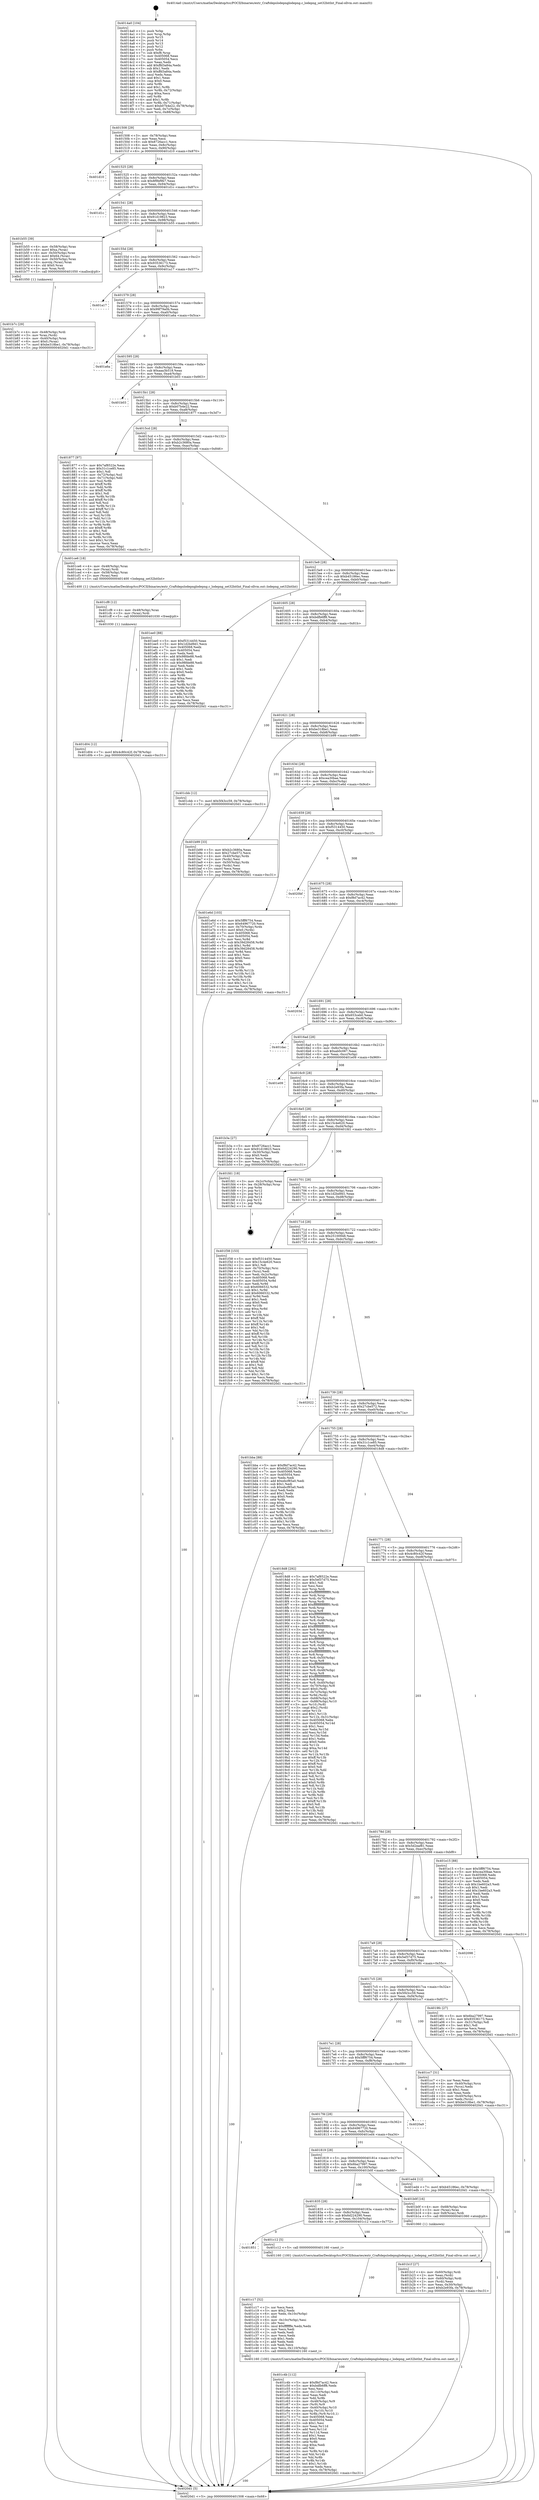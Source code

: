 digraph "0x4014a0" {
  label = "0x4014a0 (/mnt/c/Users/mathe/Desktop/tcc/POCII/binaries/extr_Craftdepslodepnglodepng.c_lodepng_set32bitInt_Final-ollvm.out::main(0))"
  labelloc = "t"
  node[shape=record]

  Entry [label="",width=0.3,height=0.3,shape=circle,fillcolor=black,style=filled]
  "0x401508" [label="{
     0x401508 [29]\l
     | [instrs]\l
     &nbsp;&nbsp;0x401508 \<+3\>: mov -0x78(%rbp),%eax\l
     &nbsp;&nbsp;0x40150b \<+2\>: mov %eax,%ecx\l
     &nbsp;&nbsp;0x40150d \<+6\>: sub $0x8726acc1,%ecx\l
     &nbsp;&nbsp;0x401513 \<+6\>: mov %eax,-0x8c(%rbp)\l
     &nbsp;&nbsp;0x401519 \<+6\>: mov %ecx,-0x90(%rbp)\l
     &nbsp;&nbsp;0x40151f \<+6\>: je 0000000000401d10 \<main+0x870\>\l
  }"]
  "0x401d10" [label="{
     0x401d10\l
  }", style=dashed]
  "0x401525" [label="{
     0x401525 [28]\l
     | [instrs]\l
     &nbsp;&nbsp;0x401525 \<+5\>: jmp 000000000040152a \<main+0x8a\>\l
     &nbsp;&nbsp;0x40152a \<+6\>: mov -0x8c(%rbp),%eax\l
     &nbsp;&nbsp;0x401530 \<+5\>: sub $0x8f9bf9b7,%eax\l
     &nbsp;&nbsp;0x401535 \<+6\>: mov %eax,-0x94(%rbp)\l
     &nbsp;&nbsp;0x40153b \<+6\>: je 0000000000401d1c \<main+0x87c\>\l
  }"]
  Exit [label="",width=0.3,height=0.3,shape=circle,fillcolor=black,style=filled,peripheries=2]
  "0x401d1c" [label="{
     0x401d1c\l
  }", style=dashed]
  "0x401541" [label="{
     0x401541 [28]\l
     | [instrs]\l
     &nbsp;&nbsp;0x401541 \<+5\>: jmp 0000000000401546 \<main+0xa6\>\l
     &nbsp;&nbsp;0x401546 \<+6\>: mov -0x8c(%rbp),%eax\l
     &nbsp;&nbsp;0x40154c \<+5\>: sub $0x91d19823,%eax\l
     &nbsp;&nbsp;0x401551 \<+6\>: mov %eax,-0x98(%rbp)\l
     &nbsp;&nbsp;0x401557 \<+6\>: je 0000000000401b55 \<main+0x6b5\>\l
  }"]
  "0x401d04" [label="{
     0x401d04 [12]\l
     | [instrs]\l
     &nbsp;&nbsp;0x401d04 \<+7\>: movl $0x4c80c42f,-0x78(%rbp)\l
     &nbsp;&nbsp;0x401d0b \<+5\>: jmp 00000000004020d1 \<main+0xc31\>\l
  }"]
  "0x401b55" [label="{
     0x401b55 [39]\l
     | [instrs]\l
     &nbsp;&nbsp;0x401b55 \<+4\>: mov -0x58(%rbp),%rax\l
     &nbsp;&nbsp;0x401b59 \<+6\>: movl $0xa,(%rax)\l
     &nbsp;&nbsp;0x401b5f \<+4\>: mov -0x50(%rbp),%rax\l
     &nbsp;&nbsp;0x401b63 \<+6\>: movl $0x64,(%rax)\l
     &nbsp;&nbsp;0x401b69 \<+4\>: mov -0x50(%rbp),%rax\l
     &nbsp;&nbsp;0x401b6d \<+3\>: movslq (%rax),%rax\l
     &nbsp;&nbsp;0x401b70 \<+4\>: shl $0x0,%rax\l
     &nbsp;&nbsp;0x401b74 \<+3\>: mov %rax,%rdi\l
     &nbsp;&nbsp;0x401b77 \<+5\>: call 0000000000401050 \<malloc@plt\>\l
     | [calls]\l
     &nbsp;&nbsp;0x401050 \{1\} (unknown)\l
  }"]
  "0x40155d" [label="{
     0x40155d [28]\l
     | [instrs]\l
     &nbsp;&nbsp;0x40155d \<+5\>: jmp 0000000000401562 \<main+0xc2\>\l
     &nbsp;&nbsp;0x401562 \<+6\>: mov -0x8c(%rbp),%eax\l
     &nbsp;&nbsp;0x401568 \<+5\>: sub $0x93536173,%eax\l
     &nbsp;&nbsp;0x40156d \<+6\>: mov %eax,-0x9c(%rbp)\l
     &nbsp;&nbsp;0x401573 \<+6\>: je 0000000000401a17 \<main+0x577\>\l
  }"]
  "0x401cf8" [label="{
     0x401cf8 [12]\l
     | [instrs]\l
     &nbsp;&nbsp;0x401cf8 \<+4\>: mov -0x48(%rbp),%rax\l
     &nbsp;&nbsp;0x401cfc \<+3\>: mov (%rax),%rdi\l
     &nbsp;&nbsp;0x401cff \<+5\>: call 0000000000401030 \<free@plt\>\l
     | [calls]\l
     &nbsp;&nbsp;0x401030 \{1\} (unknown)\l
  }"]
  "0x401a17" [label="{
     0x401a17\l
  }", style=dashed]
  "0x401579" [label="{
     0x401579 [28]\l
     | [instrs]\l
     &nbsp;&nbsp;0x401579 \<+5\>: jmp 000000000040157e \<main+0xde\>\l
     &nbsp;&nbsp;0x40157e \<+6\>: mov -0x8c(%rbp),%eax\l
     &nbsp;&nbsp;0x401584 \<+5\>: sub $0x99f79a0b,%eax\l
     &nbsp;&nbsp;0x401589 \<+6\>: mov %eax,-0xa0(%rbp)\l
     &nbsp;&nbsp;0x40158f \<+6\>: je 0000000000401a6a \<main+0x5ca\>\l
  }"]
  "0x401c4b" [label="{
     0x401c4b [112]\l
     | [instrs]\l
     &nbsp;&nbsp;0x401c4b \<+5\>: mov $0xf8d7ac42,%ecx\l
     &nbsp;&nbsp;0x401c50 \<+5\>: mov $0xbdfb6ff8,%edx\l
     &nbsp;&nbsp;0x401c55 \<+2\>: xor %esi,%esi\l
     &nbsp;&nbsp;0x401c57 \<+6\>: mov -0x110(%rbp),%edi\l
     &nbsp;&nbsp;0x401c5d \<+3\>: imul %eax,%edi\l
     &nbsp;&nbsp;0x401c60 \<+3\>: mov %dil,%r8b\l
     &nbsp;&nbsp;0x401c63 \<+4\>: mov -0x48(%rbp),%r9\l
     &nbsp;&nbsp;0x401c67 \<+3\>: mov (%r9),%r9\l
     &nbsp;&nbsp;0x401c6a \<+4\>: mov -0x40(%rbp),%r10\l
     &nbsp;&nbsp;0x401c6e \<+3\>: movslq (%r10),%r10\l
     &nbsp;&nbsp;0x401c71 \<+4\>: mov %r8b,(%r9,%r10,1)\l
     &nbsp;&nbsp;0x401c75 \<+7\>: mov 0x405068,%eax\l
     &nbsp;&nbsp;0x401c7c \<+7\>: mov 0x405054,%edi\l
     &nbsp;&nbsp;0x401c83 \<+3\>: sub $0x1,%esi\l
     &nbsp;&nbsp;0x401c86 \<+3\>: mov %eax,%r11d\l
     &nbsp;&nbsp;0x401c89 \<+3\>: add %esi,%r11d\l
     &nbsp;&nbsp;0x401c8c \<+4\>: imul %r11d,%eax\l
     &nbsp;&nbsp;0x401c90 \<+3\>: and $0x1,%eax\l
     &nbsp;&nbsp;0x401c93 \<+3\>: cmp $0x0,%eax\l
     &nbsp;&nbsp;0x401c96 \<+4\>: sete %r8b\l
     &nbsp;&nbsp;0x401c9a \<+3\>: cmp $0xa,%edi\l
     &nbsp;&nbsp;0x401c9d \<+3\>: setl %bl\l
     &nbsp;&nbsp;0x401ca0 \<+3\>: mov %r8b,%r14b\l
     &nbsp;&nbsp;0x401ca3 \<+3\>: and %bl,%r14b\l
     &nbsp;&nbsp;0x401ca6 \<+3\>: xor %bl,%r8b\l
     &nbsp;&nbsp;0x401ca9 \<+3\>: or %r8b,%r14b\l
     &nbsp;&nbsp;0x401cac \<+4\>: test $0x1,%r14b\l
     &nbsp;&nbsp;0x401cb0 \<+3\>: cmovne %edx,%ecx\l
     &nbsp;&nbsp;0x401cb3 \<+3\>: mov %ecx,-0x78(%rbp)\l
     &nbsp;&nbsp;0x401cb6 \<+5\>: jmp 00000000004020d1 \<main+0xc31\>\l
  }"]
  "0x401a6a" [label="{
     0x401a6a\l
  }", style=dashed]
  "0x401595" [label="{
     0x401595 [28]\l
     | [instrs]\l
     &nbsp;&nbsp;0x401595 \<+5\>: jmp 000000000040159a \<main+0xfa\>\l
     &nbsp;&nbsp;0x40159a \<+6\>: mov -0x8c(%rbp),%eax\l
     &nbsp;&nbsp;0x4015a0 \<+5\>: sub $0xaaa3b518,%eax\l
     &nbsp;&nbsp;0x4015a5 \<+6\>: mov %eax,-0xa4(%rbp)\l
     &nbsp;&nbsp;0x4015ab \<+6\>: je 0000000000401b03 \<main+0x663\>\l
  }"]
  "0x401c17" [label="{
     0x401c17 [52]\l
     | [instrs]\l
     &nbsp;&nbsp;0x401c17 \<+2\>: xor %ecx,%ecx\l
     &nbsp;&nbsp;0x401c19 \<+5\>: mov $0x2,%edx\l
     &nbsp;&nbsp;0x401c1e \<+6\>: mov %edx,-0x10c(%rbp)\l
     &nbsp;&nbsp;0x401c24 \<+1\>: cltd\l
     &nbsp;&nbsp;0x401c25 \<+6\>: mov -0x10c(%rbp),%esi\l
     &nbsp;&nbsp;0x401c2b \<+2\>: idiv %esi\l
     &nbsp;&nbsp;0x401c2d \<+6\>: imul $0xfffffffe,%edx,%edx\l
     &nbsp;&nbsp;0x401c33 \<+2\>: mov %ecx,%edi\l
     &nbsp;&nbsp;0x401c35 \<+2\>: sub %edx,%edi\l
     &nbsp;&nbsp;0x401c37 \<+2\>: mov %ecx,%edx\l
     &nbsp;&nbsp;0x401c39 \<+3\>: sub $0x1,%edx\l
     &nbsp;&nbsp;0x401c3c \<+2\>: add %edx,%edi\l
     &nbsp;&nbsp;0x401c3e \<+2\>: sub %edi,%ecx\l
     &nbsp;&nbsp;0x401c40 \<+6\>: mov %ecx,-0x110(%rbp)\l
     &nbsp;&nbsp;0x401c46 \<+5\>: call 0000000000401160 \<next_i\>\l
     | [calls]\l
     &nbsp;&nbsp;0x401160 \{100\} (/mnt/c/Users/mathe/Desktop/tcc/POCII/binaries/extr_Craftdepslodepnglodepng.c_lodepng_set32bitInt_Final-ollvm.out::next_i)\l
  }"]
  "0x401b03" [label="{
     0x401b03\l
  }", style=dashed]
  "0x4015b1" [label="{
     0x4015b1 [28]\l
     | [instrs]\l
     &nbsp;&nbsp;0x4015b1 \<+5\>: jmp 00000000004015b6 \<main+0x116\>\l
     &nbsp;&nbsp;0x4015b6 \<+6\>: mov -0x8c(%rbp),%eax\l
     &nbsp;&nbsp;0x4015bc \<+5\>: sub $0xb07b4e22,%eax\l
     &nbsp;&nbsp;0x4015c1 \<+6\>: mov %eax,-0xa8(%rbp)\l
     &nbsp;&nbsp;0x4015c7 \<+6\>: je 0000000000401877 \<main+0x3d7\>\l
  }"]
  "0x401851" [label="{
     0x401851\l
  }", style=dashed]
  "0x401877" [label="{
     0x401877 [97]\l
     | [instrs]\l
     &nbsp;&nbsp;0x401877 \<+5\>: mov $0x7af8522e,%eax\l
     &nbsp;&nbsp;0x40187c \<+5\>: mov $0x31c1ce85,%ecx\l
     &nbsp;&nbsp;0x401881 \<+2\>: mov $0x1,%dl\l
     &nbsp;&nbsp;0x401883 \<+4\>: mov -0x72(%rbp),%sil\l
     &nbsp;&nbsp;0x401887 \<+4\>: mov -0x71(%rbp),%dil\l
     &nbsp;&nbsp;0x40188b \<+3\>: mov %sil,%r8b\l
     &nbsp;&nbsp;0x40188e \<+4\>: xor $0xff,%r8b\l
     &nbsp;&nbsp;0x401892 \<+3\>: mov %dil,%r9b\l
     &nbsp;&nbsp;0x401895 \<+4\>: xor $0xff,%r9b\l
     &nbsp;&nbsp;0x401899 \<+3\>: xor $0x1,%dl\l
     &nbsp;&nbsp;0x40189c \<+3\>: mov %r8b,%r10b\l
     &nbsp;&nbsp;0x40189f \<+4\>: and $0xff,%r10b\l
     &nbsp;&nbsp;0x4018a3 \<+3\>: and %dl,%sil\l
     &nbsp;&nbsp;0x4018a6 \<+3\>: mov %r9b,%r11b\l
     &nbsp;&nbsp;0x4018a9 \<+4\>: and $0xff,%r11b\l
     &nbsp;&nbsp;0x4018ad \<+3\>: and %dl,%dil\l
     &nbsp;&nbsp;0x4018b0 \<+3\>: or %sil,%r10b\l
     &nbsp;&nbsp;0x4018b3 \<+3\>: or %dil,%r11b\l
     &nbsp;&nbsp;0x4018b6 \<+3\>: xor %r11b,%r10b\l
     &nbsp;&nbsp;0x4018b9 \<+3\>: or %r9b,%r8b\l
     &nbsp;&nbsp;0x4018bc \<+4\>: xor $0xff,%r8b\l
     &nbsp;&nbsp;0x4018c0 \<+3\>: or $0x1,%dl\l
     &nbsp;&nbsp;0x4018c3 \<+3\>: and %dl,%r8b\l
     &nbsp;&nbsp;0x4018c6 \<+3\>: or %r8b,%r10b\l
     &nbsp;&nbsp;0x4018c9 \<+4\>: test $0x1,%r10b\l
     &nbsp;&nbsp;0x4018cd \<+3\>: cmovne %ecx,%eax\l
     &nbsp;&nbsp;0x4018d0 \<+3\>: mov %eax,-0x78(%rbp)\l
     &nbsp;&nbsp;0x4018d3 \<+5\>: jmp 00000000004020d1 \<main+0xc31\>\l
  }"]
  "0x4015cd" [label="{
     0x4015cd [28]\l
     | [instrs]\l
     &nbsp;&nbsp;0x4015cd \<+5\>: jmp 00000000004015d2 \<main+0x132\>\l
     &nbsp;&nbsp;0x4015d2 \<+6\>: mov -0x8c(%rbp),%eax\l
     &nbsp;&nbsp;0x4015d8 \<+5\>: sub $0xb2c3680a,%eax\l
     &nbsp;&nbsp;0x4015dd \<+6\>: mov %eax,-0xac(%rbp)\l
     &nbsp;&nbsp;0x4015e3 \<+6\>: je 0000000000401ce6 \<main+0x846\>\l
  }"]
  "0x4020d1" [label="{
     0x4020d1 [5]\l
     | [instrs]\l
     &nbsp;&nbsp;0x4020d1 \<+5\>: jmp 0000000000401508 \<main+0x68\>\l
  }"]
  "0x4014a0" [label="{
     0x4014a0 [104]\l
     | [instrs]\l
     &nbsp;&nbsp;0x4014a0 \<+1\>: push %rbp\l
     &nbsp;&nbsp;0x4014a1 \<+3\>: mov %rsp,%rbp\l
     &nbsp;&nbsp;0x4014a4 \<+2\>: push %r15\l
     &nbsp;&nbsp;0x4014a6 \<+2\>: push %r14\l
     &nbsp;&nbsp;0x4014a8 \<+2\>: push %r13\l
     &nbsp;&nbsp;0x4014aa \<+2\>: push %r12\l
     &nbsp;&nbsp;0x4014ac \<+1\>: push %rbx\l
     &nbsp;&nbsp;0x4014ad \<+7\>: sub $0xf8,%rsp\l
     &nbsp;&nbsp;0x4014b4 \<+7\>: mov 0x405068,%eax\l
     &nbsp;&nbsp;0x4014bb \<+7\>: mov 0x405054,%ecx\l
     &nbsp;&nbsp;0x4014c2 \<+2\>: mov %eax,%edx\l
     &nbsp;&nbsp;0x4014c4 \<+6\>: add $0xffd3a84a,%edx\l
     &nbsp;&nbsp;0x4014ca \<+3\>: sub $0x1,%edx\l
     &nbsp;&nbsp;0x4014cd \<+6\>: sub $0xffd3a84a,%edx\l
     &nbsp;&nbsp;0x4014d3 \<+3\>: imul %edx,%eax\l
     &nbsp;&nbsp;0x4014d6 \<+3\>: and $0x1,%eax\l
     &nbsp;&nbsp;0x4014d9 \<+3\>: cmp $0x0,%eax\l
     &nbsp;&nbsp;0x4014dc \<+4\>: sete %r8b\l
     &nbsp;&nbsp;0x4014e0 \<+4\>: and $0x1,%r8b\l
     &nbsp;&nbsp;0x4014e4 \<+4\>: mov %r8b,-0x72(%rbp)\l
     &nbsp;&nbsp;0x4014e8 \<+3\>: cmp $0xa,%ecx\l
     &nbsp;&nbsp;0x4014eb \<+4\>: setl %r8b\l
     &nbsp;&nbsp;0x4014ef \<+4\>: and $0x1,%r8b\l
     &nbsp;&nbsp;0x4014f3 \<+4\>: mov %r8b,-0x71(%rbp)\l
     &nbsp;&nbsp;0x4014f7 \<+7\>: movl $0xb07b4e22,-0x78(%rbp)\l
     &nbsp;&nbsp;0x4014fe \<+3\>: mov %edi,-0x7c(%rbp)\l
     &nbsp;&nbsp;0x401501 \<+7\>: mov %rsi,-0x88(%rbp)\l
  }"]
  "0x401c12" [label="{
     0x401c12 [5]\l
     | [instrs]\l
     &nbsp;&nbsp;0x401c12 \<+5\>: call 0000000000401160 \<next_i\>\l
     | [calls]\l
     &nbsp;&nbsp;0x401160 \{100\} (/mnt/c/Users/mathe/Desktop/tcc/POCII/binaries/extr_Craftdepslodepnglodepng.c_lodepng_set32bitInt_Final-ollvm.out::next_i)\l
  }"]
  "0x401ce6" [label="{
     0x401ce6 [18]\l
     | [instrs]\l
     &nbsp;&nbsp;0x401ce6 \<+4\>: mov -0x48(%rbp),%rax\l
     &nbsp;&nbsp;0x401cea \<+3\>: mov (%rax),%rdi\l
     &nbsp;&nbsp;0x401ced \<+4\>: mov -0x58(%rbp),%rax\l
     &nbsp;&nbsp;0x401cf1 \<+2\>: mov (%rax),%esi\l
     &nbsp;&nbsp;0x401cf3 \<+5\>: call 0000000000401400 \<lodepng_set32bitInt\>\l
     | [calls]\l
     &nbsp;&nbsp;0x401400 \{1\} (/mnt/c/Users/mathe/Desktop/tcc/POCII/binaries/extr_Craftdepslodepnglodepng.c_lodepng_set32bitInt_Final-ollvm.out::lodepng_set32bitInt)\l
  }"]
  "0x4015e9" [label="{
     0x4015e9 [28]\l
     | [instrs]\l
     &nbsp;&nbsp;0x4015e9 \<+5\>: jmp 00000000004015ee \<main+0x14e\>\l
     &nbsp;&nbsp;0x4015ee \<+6\>: mov -0x8c(%rbp),%eax\l
     &nbsp;&nbsp;0x4015f4 \<+5\>: sub $0xb45186ec,%eax\l
     &nbsp;&nbsp;0x4015f9 \<+6\>: mov %eax,-0xb0(%rbp)\l
     &nbsp;&nbsp;0x4015ff \<+6\>: je 0000000000401ee0 \<main+0xa40\>\l
  }"]
  "0x401b7c" [label="{
     0x401b7c [29]\l
     | [instrs]\l
     &nbsp;&nbsp;0x401b7c \<+4\>: mov -0x48(%rbp),%rdi\l
     &nbsp;&nbsp;0x401b80 \<+3\>: mov %rax,(%rdi)\l
     &nbsp;&nbsp;0x401b83 \<+4\>: mov -0x40(%rbp),%rax\l
     &nbsp;&nbsp;0x401b87 \<+6\>: movl $0x0,(%rax)\l
     &nbsp;&nbsp;0x401b8d \<+7\>: movl $0xbe318be1,-0x78(%rbp)\l
     &nbsp;&nbsp;0x401b94 \<+5\>: jmp 00000000004020d1 \<main+0xc31\>\l
  }"]
  "0x401ee0" [label="{
     0x401ee0 [88]\l
     | [instrs]\l
     &nbsp;&nbsp;0x401ee0 \<+5\>: mov $0xf5314450,%eax\l
     &nbsp;&nbsp;0x401ee5 \<+5\>: mov $0x1d2bd9d1,%ecx\l
     &nbsp;&nbsp;0x401eea \<+7\>: mov 0x405068,%edx\l
     &nbsp;&nbsp;0x401ef1 \<+7\>: mov 0x405054,%esi\l
     &nbsp;&nbsp;0x401ef8 \<+2\>: mov %edx,%edi\l
     &nbsp;&nbsp;0x401efa \<+6\>: add $0x98fde88,%edi\l
     &nbsp;&nbsp;0x401f00 \<+3\>: sub $0x1,%edi\l
     &nbsp;&nbsp;0x401f03 \<+6\>: sub $0x98fde88,%edi\l
     &nbsp;&nbsp;0x401f09 \<+3\>: imul %edi,%edx\l
     &nbsp;&nbsp;0x401f0c \<+3\>: and $0x1,%edx\l
     &nbsp;&nbsp;0x401f0f \<+3\>: cmp $0x0,%edx\l
     &nbsp;&nbsp;0x401f12 \<+4\>: sete %r8b\l
     &nbsp;&nbsp;0x401f16 \<+3\>: cmp $0xa,%esi\l
     &nbsp;&nbsp;0x401f19 \<+4\>: setl %r9b\l
     &nbsp;&nbsp;0x401f1d \<+3\>: mov %r8b,%r10b\l
     &nbsp;&nbsp;0x401f20 \<+3\>: and %r9b,%r10b\l
     &nbsp;&nbsp;0x401f23 \<+3\>: xor %r9b,%r8b\l
     &nbsp;&nbsp;0x401f26 \<+3\>: or %r8b,%r10b\l
     &nbsp;&nbsp;0x401f29 \<+4\>: test $0x1,%r10b\l
     &nbsp;&nbsp;0x401f2d \<+3\>: cmovne %ecx,%eax\l
     &nbsp;&nbsp;0x401f30 \<+3\>: mov %eax,-0x78(%rbp)\l
     &nbsp;&nbsp;0x401f33 \<+5\>: jmp 00000000004020d1 \<main+0xc31\>\l
  }"]
  "0x401605" [label="{
     0x401605 [28]\l
     | [instrs]\l
     &nbsp;&nbsp;0x401605 \<+5\>: jmp 000000000040160a \<main+0x16a\>\l
     &nbsp;&nbsp;0x40160a \<+6\>: mov -0x8c(%rbp),%eax\l
     &nbsp;&nbsp;0x401610 \<+5\>: sub $0xbdfb6ff8,%eax\l
     &nbsp;&nbsp;0x401615 \<+6\>: mov %eax,-0xb4(%rbp)\l
     &nbsp;&nbsp;0x40161b \<+6\>: je 0000000000401cbb \<main+0x81b\>\l
  }"]
  "0x401b1f" [label="{
     0x401b1f [27]\l
     | [instrs]\l
     &nbsp;&nbsp;0x401b1f \<+4\>: mov -0x60(%rbp),%rdi\l
     &nbsp;&nbsp;0x401b23 \<+2\>: mov %eax,(%rdi)\l
     &nbsp;&nbsp;0x401b25 \<+4\>: mov -0x60(%rbp),%rdi\l
     &nbsp;&nbsp;0x401b29 \<+2\>: mov (%rdi),%eax\l
     &nbsp;&nbsp;0x401b2b \<+3\>: mov %eax,-0x30(%rbp)\l
     &nbsp;&nbsp;0x401b2e \<+7\>: movl $0xb2e93fa,-0x78(%rbp)\l
     &nbsp;&nbsp;0x401b35 \<+5\>: jmp 00000000004020d1 \<main+0xc31\>\l
  }"]
  "0x401cbb" [label="{
     0x401cbb [12]\l
     | [instrs]\l
     &nbsp;&nbsp;0x401cbb \<+7\>: movl $0x5f43cc59,-0x78(%rbp)\l
     &nbsp;&nbsp;0x401cc2 \<+5\>: jmp 00000000004020d1 \<main+0xc31\>\l
  }"]
  "0x401621" [label="{
     0x401621 [28]\l
     | [instrs]\l
     &nbsp;&nbsp;0x401621 \<+5\>: jmp 0000000000401626 \<main+0x186\>\l
     &nbsp;&nbsp;0x401626 \<+6\>: mov -0x8c(%rbp),%eax\l
     &nbsp;&nbsp;0x40162c \<+5\>: sub $0xbe318be1,%eax\l
     &nbsp;&nbsp;0x401631 \<+6\>: mov %eax,-0xb8(%rbp)\l
     &nbsp;&nbsp;0x401637 \<+6\>: je 0000000000401b99 \<main+0x6f9\>\l
  }"]
  "0x401835" [label="{
     0x401835 [28]\l
     | [instrs]\l
     &nbsp;&nbsp;0x401835 \<+5\>: jmp 000000000040183a \<main+0x39a\>\l
     &nbsp;&nbsp;0x40183a \<+6\>: mov -0x8c(%rbp),%eax\l
     &nbsp;&nbsp;0x401840 \<+5\>: sub $0x6d224290,%eax\l
     &nbsp;&nbsp;0x401845 \<+6\>: mov %eax,-0x104(%rbp)\l
     &nbsp;&nbsp;0x40184b \<+6\>: je 0000000000401c12 \<main+0x772\>\l
  }"]
  "0x401b99" [label="{
     0x401b99 [33]\l
     | [instrs]\l
     &nbsp;&nbsp;0x401b99 \<+5\>: mov $0xb2c3680a,%eax\l
     &nbsp;&nbsp;0x401b9e \<+5\>: mov $0x27cbe572,%ecx\l
     &nbsp;&nbsp;0x401ba3 \<+4\>: mov -0x40(%rbp),%rdx\l
     &nbsp;&nbsp;0x401ba7 \<+2\>: mov (%rdx),%esi\l
     &nbsp;&nbsp;0x401ba9 \<+4\>: mov -0x50(%rbp),%rdx\l
     &nbsp;&nbsp;0x401bad \<+2\>: cmp (%rdx),%esi\l
     &nbsp;&nbsp;0x401baf \<+3\>: cmovl %ecx,%eax\l
     &nbsp;&nbsp;0x401bb2 \<+3\>: mov %eax,-0x78(%rbp)\l
     &nbsp;&nbsp;0x401bb5 \<+5\>: jmp 00000000004020d1 \<main+0xc31\>\l
  }"]
  "0x40163d" [label="{
     0x40163d [28]\l
     | [instrs]\l
     &nbsp;&nbsp;0x40163d \<+5\>: jmp 0000000000401642 \<main+0x1a2\>\l
     &nbsp;&nbsp;0x401642 \<+6\>: mov -0x8c(%rbp),%eax\l
     &nbsp;&nbsp;0x401648 \<+5\>: sub $0xcea30bae,%eax\l
     &nbsp;&nbsp;0x40164d \<+6\>: mov %eax,-0xbc(%rbp)\l
     &nbsp;&nbsp;0x401653 \<+6\>: je 0000000000401e6d \<main+0x9cd\>\l
  }"]
  "0x401b0f" [label="{
     0x401b0f [16]\l
     | [instrs]\l
     &nbsp;&nbsp;0x401b0f \<+4\>: mov -0x68(%rbp),%rax\l
     &nbsp;&nbsp;0x401b13 \<+3\>: mov (%rax),%rax\l
     &nbsp;&nbsp;0x401b16 \<+4\>: mov 0x8(%rax),%rdi\l
     &nbsp;&nbsp;0x401b1a \<+5\>: call 0000000000401060 \<atoi@plt\>\l
     | [calls]\l
     &nbsp;&nbsp;0x401060 \{1\} (unknown)\l
  }"]
  "0x401e6d" [label="{
     0x401e6d [103]\l
     | [instrs]\l
     &nbsp;&nbsp;0x401e6d \<+5\>: mov $0x5fff6754,%eax\l
     &nbsp;&nbsp;0x401e72 \<+5\>: mov $0x64967720,%ecx\l
     &nbsp;&nbsp;0x401e77 \<+4\>: mov -0x70(%rbp),%rdx\l
     &nbsp;&nbsp;0x401e7b \<+6\>: movl $0x0,(%rdx)\l
     &nbsp;&nbsp;0x401e81 \<+7\>: mov 0x405068,%esi\l
     &nbsp;&nbsp;0x401e88 \<+7\>: mov 0x405054,%edi\l
     &nbsp;&nbsp;0x401e8f \<+3\>: mov %esi,%r8d\l
     &nbsp;&nbsp;0x401e92 \<+7\>: sub $0x39d28458,%r8d\l
     &nbsp;&nbsp;0x401e99 \<+4\>: sub $0x1,%r8d\l
     &nbsp;&nbsp;0x401e9d \<+7\>: add $0x39d28458,%r8d\l
     &nbsp;&nbsp;0x401ea4 \<+4\>: imul %r8d,%esi\l
     &nbsp;&nbsp;0x401ea8 \<+3\>: and $0x1,%esi\l
     &nbsp;&nbsp;0x401eab \<+3\>: cmp $0x0,%esi\l
     &nbsp;&nbsp;0x401eae \<+4\>: sete %r9b\l
     &nbsp;&nbsp;0x401eb2 \<+3\>: cmp $0xa,%edi\l
     &nbsp;&nbsp;0x401eb5 \<+4\>: setl %r10b\l
     &nbsp;&nbsp;0x401eb9 \<+3\>: mov %r9b,%r11b\l
     &nbsp;&nbsp;0x401ebc \<+3\>: and %r10b,%r11b\l
     &nbsp;&nbsp;0x401ebf \<+3\>: xor %r10b,%r9b\l
     &nbsp;&nbsp;0x401ec2 \<+3\>: or %r9b,%r11b\l
     &nbsp;&nbsp;0x401ec5 \<+4\>: test $0x1,%r11b\l
     &nbsp;&nbsp;0x401ec9 \<+3\>: cmovne %ecx,%eax\l
     &nbsp;&nbsp;0x401ecc \<+3\>: mov %eax,-0x78(%rbp)\l
     &nbsp;&nbsp;0x401ecf \<+5\>: jmp 00000000004020d1 \<main+0xc31\>\l
  }"]
  "0x401659" [label="{
     0x401659 [28]\l
     | [instrs]\l
     &nbsp;&nbsp;0x401659 \<+5\>: jmp 000000000040165e \<main+0x1be\>\l
     &nbsp;&nbsp;0x40165e \<+6\>: mov -0x8c(%rbp),%eax\l
     &nbsp;&nbsp;0x401664 \<+5\>: sub $0xf5314450,%eax\l
     &nbsp;&nbsp;0x401669 \<+6\>: mov %eax,-0xc0(%rbp)\l
     &nbsp;&nbsp;0x40166f \<+6\>: je 00000000004020bf \<main+0xc1f\>\l
  }"]
  "0x401819" [label="{
     0x401819 [28]\l
     | [instrs]\l
     &nbsp;&nbsp;0x401819 \<+5\>: jmp 000000000040181e \<main+0x37e\>\l
     &nbsp;&nbsp;0x40181e \<+6\>: mov -0x8c(%rbp),%eax\l
     &nbsp;&nbsp;0x401824 \<+5\>: sub $0x6ba27997,%eax\l
     &nbsp;&nbsp;0x401829 \<+6\>: mov %eax,-0x100(%rbp)\l
     &nbsp;&nbsp;0x40182f \<+6\>: je 0000000000401b0f \<main+0x66f\>\l
  }"]
  "0x4020bf" [label="{
     0x4020bf\l
  }", style=dashed]
  "0x401675" [label="{
     0x401675 [28]\l
     | [instrs]\l
     &nbsp;&nbsp;0x401675 \<+5\>: jmp 000000000040167a \<main+0x1da\>\l
     &nbsp;&nbsp;0x40167a \<+6\>: mov -0x8c(%rbp),%eax\l
     &nbsp;&nbsp;0x401680 \<+5\>: sub $0xf8d7ac42,%eax\l
     &nbsp;&nbsp;0x401685 \<+6\>: mov %eax,-0xc4(%rbp)\l
     &nbsp;&nbsp;0x40168b \<+6\>: je 000000000040203d \<main+0xb9d\>\l
  }"]
  "0x401ed4" [label="{
     0x401ed4 [12]\l
     | [instrs]\l
     &nbsp;&nbsp;0x401ed4 \<+7\>: movl $0xb45186ec,-0x78(%rbp)\l
     &nbsp;&nbsp;0x401edb \<+5\>: jmp 00000000004020d1 \<main+0xc31\>\l
  }"]
  "0x40203d" [label="{
     0x40203d\l
  }", style=dashed]
  "0x401691" [label="{
     0x401691 [28]\l
     | [instrs]\l
     &nbsp;&nbsp;0x401691 \<+5\>: jmp 0000000000401696 \<main+0x1f6\>\l
     &nbsp;&nbsp;0x401696 \<+6\>: mov -0x8c(%rbp),%eax\l
     &nbsp;&nbsp;0x40169c \<+5\>: sub $0x653ceb0,%eax\l
     &nbsp;&nbsp;0x4016a1 \<+6\>: mov %eax,-0xc8(%rbp)\l
     &nbsp;&nbsp;0x4016a7 \<+6\>: je 0000000000401dac \<main+0x90c\>\l
  }"]
  "0x4017fd" [label="{
     0x4017fd [28]\l
     | [instrs]\l
     &nbsp;&nbsp;0x4017fd \<+5\>: jmp 0000000000401802 \<main+0x362\>\l
     &nbsp;&nbsp;0x401802 \<+6\>: mov -0x8c(%rbp),%eax\l
     &nbsp;&nbsp;0x401808 \<+5\>: sub $0x64967720,%eax\l
     &nbsp;&nbsp;0x40180d \<+6\>: mov %eax,-0xfc(%rbp)\l
     &nbsp;&nbsp;0x401813 \<+6\>: je 0000000000401ed4 \<main+0xa34\>\l
  }"]
  "0x401dac" [label="{
     0x401dac\l
  }", style=dashed]
  "0x4016ad" [label="{
     0x4016ad [28]\l
     | [instrs]\l
     &nbsp;&nbsp;0x4016ad \<+5\>: jmp 00000000004016b2 \<main+0x212\>\l
     &nbsp;&nbsp;0x4016b2 \<+6\>: mov -0x8c(%rbp),%eax\l
     &nbsp;&nbsp;0x4016b8 \<+5\>: sub $0xab0c067,%eax\l
     &nbsp;&nbsp;0x4016bd \<+6\>: mov %eax,-0xcc(%rbp)\l
     &nbsp;&nbsp;0x4016c3 \<+6\>: je 0000000000401e09 \<main+0x969\>\l
  }"]
  "0x4020a9" [label="{
     0x4020a9\l
  }", style=dashed]
  "0x401e09" [label="{
     0x401e09\l
  }", style=dashed]
  "0x4016c9" [label="{
     0x4016c9 [28]\l
     | [instrs]\l
     &nbsp;&nbsp;0x4016c9 \<+5\>: jmp 00000000004016ce \<main+0x22e\>\l
     &nbsp;&nbsp;0x4016ce \<+6\>: mov -0x8c(%rbp),%eax\l
     &nbsp;&nbsp;0x4016d4 \<+5\>: sub $0xb2e93fa,%eax\l
     &nbsp;&nbsp;0x4016d9 \<+6\>: mov %eax,-0xd0(%rbp)\l
     &nbsp;&nbsp;0x4016df \<+6\>: je 0000000000401b3a \<main+0x69a\>\l
  }"]
  "0x4017e1" [label="{
     0x4017e1 [28]\l
     | [instrs]\l
     &nbsp;&nbsp;0x4017e1 \<+5\>: jmp 00000000004017e6 \<main+0x346\>\l
     &nbsp;&nbsp;0x4017e6 \<+6\>: mov -0x8c(%rbp),%eax\l
     &nbsp;&nbsp;0x4017ec \<+5\>: sub $0x5fff6754,%eax\l
     &nbsp;&nbsp;0x4017f1 \<+6\>: mov %eax,-0xf8(%rbp)\l
     &nbsp;&nbsp;0x4017f7 \<+6\>: je 00000000004020a9 \<main+0xc09\>\l
  }"]
  "0x401b3a" [label="{
     0x401b3a [27]\l
     | [instrs]\l
     &nbsp;&nbsp;0x401b3a \<+5\>: mov $0x8726acc1,%eax\l
     &nbsp;&nbsp;0x401b3f \<+5\>: mov $0x91d19823,%ecx\l
     &nbsp;&nbsp;0x401b44 \<+3\>: mov -0x30(%rbp),%edx\l
     &nbsp;&nbsp;0x401b47 \<+3\>: cmp $0x0,%edx\l
     &nbsp;&nbsp;0x401b4a \<+3\>: cmove %ecx,%eax\l
     &nbsp;&nbsp;0x401b4d \<+3\>: mov %eax,-0x78(%rbp)\l
     &nbsp;&nbsp;0x401b50 \<+5\>: jmp 00000000004020d1 \<main+0xc31\>\l
  }"]
  "0x4016e5" [label="{
     0x4016e5 [28]\l
     | [instrs]\l
     &nbsp;&nbsp;0x4016e5 \<+5\>: jmp 00000000004016ea \<main+0x24a\>\l
     &nbsp;&nbsp;0x4016ea \<+6\>: mov -0x8c(%rbp),%eax\l
     &nbsp;&nbsp;0x4016f0 \<+5\>: sub $0x15c4e620,%eax\l
     &nbsp;&nbsp;0x4016f5 \<+6\>: mov %eax,-0xd4(%rbp)\l
     &nbsp;&nbsp;0x4016fb \<+6\>: je 0000000000401fd1 \<main+0xb31\>\l
  }"]
  "0x401cc7" [label="{
     0x401cc7 [31]\l
     | [instrs]\l
     &nbsp;&nbsp;0x401cc7 \<+2\>: xor %eax,%eax\l
     &nbsp;&nbsp;0x401cc9 \<+4\>: mov -0x40(%rbp),%rcx\l
     &nbsp;&nbsp;0x401ccd \<+2\>: mov (%rcx),%edx\l
     &nbsp;&nbsp;0x401ccf \<+3\>: sub $0x1,%eax\l
     &nbsp;&nbsp;0x401cd2 \<+2\>: sub %eax,%edx\l
     &nbsp;&nbsp;0x401cd4 \<+4\>: mov -0x40(%rbp),%rcx\l
     &nbsp;&nbsp;0x401cd8 \<+2\>: mov %edx,(%rcx)\l
     &nbsp;&nbsp;0x401cda \<+7\>: movl $0xbe318be1,-0x78(%rbp)\l
     &nbsp;&nbsp;0x401ce1 \<+5\>: jmp 00000000004020d1 \<main+0xc31\>\l
  }"]
  "0x401fd1" [label="{
     0x401fd1 [18]\l
     | [instrs]\l
     &nbsp;&nbsp;0x401fd1 \<+3\>: mov -0x2c(%rbp),%eax\l
     &nbsp;&nbsp;0x401fd4 \<+4\>: lea -0x28(%rbp),%rsp\l
     &nbsp;&nbsp;0x401fd8 \<+1\>: pop %rbx\l
     &nbsp;&nbsp;0x401fd9 \<+2\>: pop %r12\l
     &nbsp;&nbsp;0x401fdb \<+2\>: pop %r13\l
     &nbsp;&nbsp;0x401fdd \<+2\>: pop %r14\l
     &nbsp;&nbsp;0x401fdf \<+2\>: pop %r15\l
     &nbsp;&nbsp;0x401fe1 \<+1\>: pop %rbp\l
     &nbsp;&nbsp;0x401fe2 \<+1\>: ret\l
  }"]
  "0x401701" [label="{
     0x401701 [28]\l
     | [instrs]\l
     &nbsp;&nbsp;0x401701 \<+5\>: jmp 0000000000401706 \<main+0x266\>\l
     &nbsp;&nbsp;0x401706 \<+6\>: mov -0x8c(%rbp),%eax\l
     &nbsp;&nbsp;0x40170c \<+5\>: sub $0x1d2bd9d1,%eax\l
     &nbsp;&nbsp;0x401711 \<+6\>: mov %eax,-0xd8(%rbp)\l
     &nbsp;&nbsp;0x401717 \<+6\>: je 0000000000401f38 \<main+0xa98\>\l
  }"]
  "0x4017c5" [label="{
     0x4017c5 [28]\l
     | [instrs]\l
     &nbsp;&nbsp;0x4017c5 \<+5\>: jmp 00000000004017ca \<main+0x32a\>\l
     &nbsp;&nbsp;0x4017ca \<+6\>: mov -0x8c(%rbp),%eax\l
     &nbsp;&nbsp;0x4017d0 \<+5\>: sub $0x5f43cc59,%eax\l
     &nbsp;&nbsp;0x4017d5 \<+6\>: mov %eax,-0xf4(%rbp)\l
     &nbsp;&nbsp;0x4017db \<+6\>: je 0000000000401cc7 \<main+0x827\>\l
  }"]
  "0x401f38" [label="{
     0x401f38 [153]\l
     | [instrs]\l
     &nbsp;&nbsp;0x401f38 \<+5\>: mov $0xf5314450,%eax\l
     &nbsp;&nbsp;0x401f3d \<+5\>: mov $0x15c4e620,%ecx\l
     &nbsp;&nbsp;0x401f42 \<+2\>: mov $0x1,%dl\l
     &nbsp;&nbsp;0x401f44 \<+4\>: mov -0x70(%rbp),%rsi\l
     &nbsp;&nbsp;0x401f48 \<+2\>: mov (%rsi),%edi\l
     &nbsp;&nbsp;0x401f4a \<+3\>: mov %edi,-0x2c(%rbp)\l
     &nbsp;&nbsp;0x401f4d \<+7\>: mov 0x405068,%edi\l
     &nbsp;&nbsp;0x401f54 \<+8\>: mov 0x405054,%r8d\l
     &nbsp;&nbsp;0x401f5c \<+3\>: mov %edi,%r9d\l
     &nbsp;&nbsp;0x401f5f \<+7\>: sub $0x6066532,%r9d\l
     &nbsp;&nbsp;0x401f66 \<+4\>: sub $0x1,%r9d\l
     &nbsp;&nbsp;0x401f6a \<+7\>: add $0x6066532,%r9d\l
     &nbsp;&nbsp;0x401f71 \<+4\>: imul %r9d,%edi\l
     &nbsp;&nbsp;0x401f75 \<+3\>: and $0x1,%edi\l
     &nbsp;&nbsp;0x401f78 \<+3\>: cmp $0x0,%edi\l
     &nbsp;&nbsp;0x401f7b \<+4\>: sete %r10b\l
     &nbsp;&nbsp;0x401f7f \<+4\>: cmp $0xa,%r8d\l
     &nbsp;&nbsp;0x401f83 \<+4\>: setl %r11b\l
     &nbsp;&nbsp;0x401f87 \<+3\>: mov %r10b,%bl\l
     &nbsp;&nbsp;0x401f8a \<+3\>: xor $0xff,%bl\l
     &nbsp;&nbsp;0x401f8d \<+3\>: mov %r11b,%r14b\l
     &nbsp;&nbsp;0x401f90 \<+4\>: xor $0xff,%r14b\l
     &nbsp;&nbsp;0x401f94 \<+3\>: xor $0x1,%dl\l
     &nbsp;&nbsp;0x401f97 \<+3\>: mov %bl,%r15b\l
     &nbsp;&nbsp;0x401f9a \<+4\>: and $0xff,%r15b\l
     &nbsp;&nbsp;0x401f9e \<+3\>: and %dl,%r10b\l
     &nbsp;&nbsp;0x401fa1 \<+3\>: mov %r14b,%r12b\l
     &nbsp;&nbsp;0x401fa4 \<+4\>: and $0xff,%r12b\l
     &nbsp;&nbsp;0x401fa8 \<+3\>: and %dl,%r11b\l
     &nbsp;&nbsp;0x401fab \<+3\>: or %r10b,%r15b\l
     &nbsp;&nbsp;0x401fae \<+3\>: or %r11b,%r12b\l
     &nbsp;&nbsp;0x401fb1 \<+3\>: xor %r12b,%r15b\l
     &nbsp;&nbsp;0x401fb4 \<+3\>: or %r14b,%bl\l
     &nbsp;&nbsp;0x401fb7 \<+3\>: xor $0xff,%bl\l
     &nbsp;&nbsp;0x401fba \<+3\>: or $0x1,%dl\l
     &nbsp;&nbsp;0x401fbd \<+2\>: and %dl,%bl\l
     &nbsp;&nbsp;0x401fbf \<+3\>: or %bl,%r15b\l
     &nbsp;&nbsp;0x401fc2 \<+4\>: test $0x1,%r15b\l
     &nbsp;&nbsp;0x401fc6 \<+3\>: cmovne %ecx,%eax\l
     &nbsp;&nbsp;0x401fc9 \<+3\>: mov %eax,-0x78(%rbp)\l
     &nbsp;&nbsp;0x401fcc \<+5\>: jmp 00000000004020d1 \<main+0xc31\>\l
  }"]
  "0x40171d" [label="{
     0x40171d [28]\l
     | [instrs]\l
     &nbsp;&nbsp;0x40171d \<+5\>: jmp 0000000000401722 \<main+0x282\>\l
     &nbsp;&nbsp;0x401722 \<+6\>: mov -0x8c(%rbp),%eax\l
     &nbsp;&nbsp;0x401728 \<+5\>: sub $0x25100948,%eax\l
     &nbsp;&nbsp;0x40172d \<+6\>: mov %eax,-0xdc(%rbp)\l
     &nbsp;&nbsp;0x401733 \<+6\>: je 0000000000402022 \<main+0xb82\>\l
  }"]
  "0x4019fc" [label="{
     0x4019fc [27]\l
     | [instrs]\l
     &nbsp;&nbsp;0x4019fc \<+5\>: mov $0x6ba27997,%eax\l
     &nbsp;&nbsp;0x401a01 \<+5\>: mov $0x93536173,%ecx\l
     &nbsp;&nbsp;0x401a06 \<+3\>: mov -0x31(%rbp),%dl\l
     &nbsp;&nbsp;0x401a09 \<+3\>: test $0x1,%dl\l
     &nbsp;&nbsp;0x401a0c \<+3\>: cmovne %ecx,%eax\l
     &nbsp;&nbsp;0x401a0f \<+3\>: mov %eax,-0x78(%rbp)\l
     &nbsp;&nbsp;0x401a12 \<+5\>: jmp 00000000004020d1 \<main+0xc31\>\l
  }"]
  "0x402022" [label="{
     0x402022\l
  }", style=dashed]
  "0x401739" [label="{
     0x401739 [28]\l
     | [instrs]\l
     &nbsp;&nbsp;0x401739 \<+5\>: jmp 000000000040173e \<main+0x29e\>\l
     &nbsp;&nbsp;0x40173e \<+6\>: mov -0x8c(%rbp),%eax\l
     &nbsp;&nbsp;0x401744 \<+5\>: sub $0x27cbe572,%eax\l
     &nbsp;&nbsp;0x401749 \<+6\>: mov %eax,-0xe0(%rbp)\l
     &nbsp;&nbsp;0x40174f \<+6\>: je 0000000000401bba \<main+0x71a\>\l
  }"]
  "0x4017a9" [label="{
     0x4017a9 [28]\l
     | [instrs]\l
     &nbsp;&nbsp;0x4017a9 \<+5\>: jmp 00000000004017ae \<main+0x30e\>\l
     &nbsp;&nbsp;0x4017ae \<+6\>: mov -0x8c(%rbp),%eax\l
     &nbsp;&nbsp;0x4017b4 \<+5\>: sub $0x5ef37d75,%eax\l
     &nbsp;&nbsp;0x4017b9 \<+6\>: mov %eax,-0xf0(%rbp)\l
     &nbsp;&nbsp;0x4017bf \<+6\>: je 00000000004019fc \<main+0x55c\>\l
  }"]
  "0x401bba" [label="{
     0x401bba [88]\l
     | [instrs]\l
     &nbsp;&nbsp;0x401bba \<+5\>: mov $0xf8d7ac42,%eax\l
     &nbsp;&nbsp;0x401bbf \<+5\>: mov $0x6d224290,%ecx\l
     &nbsp;&nbsp;0x401bc4 \<+7\>: mov 0x405068,%edx\l
     &nbsp;&nbsp;0x401bcb \<+7\>: mov 0x405054,%esi\l
     &nbsp;&nbsp;0x401bd2 \<+2\>: mov %edx,%edi\l
     &nbsp;&nbsp;0x401bd4 \<+6\>: add $0xebcf85a0,%edi\l
     &nbsp;&nbsp;0x401bda \<+3\>: sub $0x1,%edi\l
     &nbsp;&nbsp;0x401bdd \<+6\>: sub $0xebcf85a0,%edi\l
     &nbsp;&nbsp;0x401be3 \<+3\>: imul %edi,%edx\l
     &nbsp;&nbsp;0x401be6 \<+3\>: and $0x1,%edx\l
     &nbsp;&nbsp;0x401be9 \<+3\>: cmp $0x0,%edx\l
     &nbsp;&nbsp;0x401bec \<+4\>: sete %r8b\l
     &nbsp;&nbsp;0x401bf0 \<+3\>: cmp $0xa,%esi\l
     &nbsp;&nbsp;0x401bf3 \<+4\>: setl %r9b\l
     &nbsp;&nbsp;0x401bf7 \<+3\>: mov %r8b,%r10b\l
     &nbsp;&nbsp;0x401bfa \<+3\>: and %r9b,%r10b\l
     &nbsp;&nbsp;0x401bfd \<+3\>: xor %r9b,%r8b\l
     &nbsp;&nbsp;0x401c00 \<+3\>: or %r8b,%r10b\l
     &nbsp;&nbsp;0x401c03 \<+4\>: test $0x1,%r10b\l
     &nbsp;&nbsp;0x401c07 \<+3\>: cmovne %ecx,%eax\l
     &nbsp;&nbsp;0x401c0a \<+3\>: mov %eax,-0x78(%rbp)\l
     &nbsp;&nbsp;0x401c0d \<+5\>: jmp 00000000004020d1 \<main+0xc31\>\l
  }"]
  "0x401755" [label="{
     0x401755 [28]\l
     | [instrs]\l
     &nbsp;&nbsp;0x401755 \<+5\>: jmp 000000000040175a \<main+0x2ba\>\l
     &nbsp;&nbsp;0x40175a \<+6\>: mov -0x8c(%rbp),%eax\l
     &nbsp;&nbsp;0x401760 \<+5\>: sub $0x31c1ce85,%eax\l
     &nbsp;&nbsp;0x401765 \<+6\>: mov %eax,-0xe4(%rbp)\l
     &nbsp;&nbsp;0x40176b \<+6\>: je 00000000004018d8 \<main+0x438\>\l
  }"]
  "0x402098" [label="{
     0x402098\l
  }", style=dashed]
  "0x4018d8" [label="{
     0x4018d8 [292]\l
     | [instrs]\l
     &nbsp;&nbsp;0x4018d8 \<+5\>: mov $0x7af8522e,%eax\l
     &nbsp;&nbsp;0x4018dd \<+5\>: mov $0x5ef37d75,%ecx\l
     &nbsp;&nbsp;0x4018e2 \<+2\>: mov $0x1,%dl\l
     &nbsp;&nbsp;0x4018e4 \<+2\>: xor %esi,%esi\l
     &nbsp;&nbsp;0x4018e6 \<+3\>: mov %rsp,%rdi\l
     &nbsp;&nbsp;0x4018e9 \<+4\>: add $0xfffffffffffffff0,%rdi\l
     &nbsp;&nbsp;0x4018ed \<+3\>: mov %rdi,%rsp\l
     &nbsp;&nbsp;0x4018f0 \<+4\>: mov %rdi,-0x70(%rbp)\l
     &nbsp;&nbsp;0x4018f4 \<+3\>: mov %rsp,%rdi\l
     &nbsp;&nbsp;0x4018f7 \<+4\>: add $0xfffffffffffffff0,%rdi\l
     &nbsp;&nbsp;0x4018fb \<+3\>: mov %rdi,%rsp\l
     &nbsp;&nbsp;0x4018fe \<+3\>: mov %rsp,%r8\l
     &nbsp;&nbsp;0x401901 \<+4\>: add $0xfffffffffffffff0,%r8\l
     &nbsp;&nbsp;0x401905 \<+3\>: mov %r8,%rsp\l
     &nbsp;&nbsp;0x401908 \<+4\>: mov %r8,-0x68(%rbp)\l
     &nbsp;&nbsp;0x40190c \<+3\>: mov %rsp,%r8\l
     &nbsp;&nbsp;0x40190f \<+4\>: add $0xfffffffffffffff0,%r8\l
     &nbsp;&nbsp;0x401913 \<+3\>: mov %r8,%rsp\l
     &nbsp;&nbsp;0x401916 \<+4\>: mov %r8,-0x60(%rbp)\l
     &nbsp;&nbsp;0x40191a \<+3\>: mov %rsp,%r8\l
     &nbsp;&nbsp;0x40191d \<+4\>: add $0xfffffffffffffff0,%r8\l
     &nbsp;&nbsp;0x401921 \<+3\>: mov %r8,%rsp\l
     &nbsp;&nbsp;0x401924 \<+4\>: mov %r8,-0x58(%rbp)\l
     &nbsp;&nbsp;0x401928 \<+3\>: mov %rsp,%r8\l
     &nbsp;&nbsp;0x40192b \<+4\>: add $0xfffffffffffffff0,%r8\l
     &nbsp;&nbsp;0x40192f \<+3\>: mov %r8,%rsp\l
     &nbsp;&nbsp;0x401932 \<+4\>: mov %r8,-0x50(%rbp)\l
     &nbsp;&nbsp;0x401936 \<+3\>: mov %rsp,%r8\l
     &nbsp;&nbsp;0x401939 \<+4\>: add $0xfffffffffffffff0,%r8\l
     &nbsp;&nbsp;0x40193d \<+3\>: mov %r8,%rsp\l
     &nbsp;&nbsp;0x401940 \<+4\>: mov %r8,-0x48(%rbp)\l
     &nbsp;&nbsp;0x401944 \<+3\>: mov %rsp,%r8\l
     &nbsp;&nbsp;0x401947 \<+4\>: add $0xfffffffffffffff0,%r8\l
     &nbsp;&nbsp;0x40194b \<+3\>: mov %r8,%rsp\l
     &nbsp;&nbsp;0x40194e \<+4\>: mov %r8,-0x40(%rbp)\l
     &nbsp;&nbsp;0x401952 \<+4\>: mov -0x70(%rbp),%r8\l
     &nbsp;&nbsp;0x401956 \<+7\>: movl $0x0,(%r8)\l
     &nbsp;&nbsp;0x40195d \<+4\>: mov -0x7c(%rbp),%r9d\l
     &nbsp;&nbsp;0x401961 \<+3\>: mov %r9d,(%rdi)\l
     &nbsp;&nbsp;0x401964 \<+4\>: mov -0x68(%rbp),%r8\l
     &nbsp;&nbsp;0x401968 \<+7\>: mov -0x88(%rbp),%r10\l
     &nbsp;&nbsp;0x40196f \<+3\>: mov %r10,(%r8)\l
     &nbsp;&nbsp;0x401972 \<+3\>: cmpl $0x2,(%rdi)\l
     &nbsp;&nbsp;0x401975 \<+4\>: setne %r11b\l
     &nbsp;&nbsp;0x401979 \<+4\>: and $0x1,%r11b\l
     &nbsp;&nbsp;0x40197d \<+4\>: mov %r11b,-0x31(%rbp)\l
     &nbsp;&nbsp;0x401981 \<+7\>: mov 0x405068,%ebx\l
     &nbsp;&nbsp;0x401988 \<+8\>: mov 0x405054,%r14d\l
     &nbsp;&nbsp;0x401990 \<+3\>: sub $0x1,%esi\l
     &nbsp;&nbsp;0x401993 \<+3\>: mov %ebx,%r15d\l
     &nbsp;&nbsp;0x401996 \<+3\>: add %esi,%r15d\l
     &nbsp;&nbsp;0x401999 \<+4\>: imul %r15d,%ebx\l
     &nbsp;&nbsp;0x40199d \<+3\>: and $0x1,%ebx\l
     &nbsp;&nbsp;0x4019a0 \<+3\>: cmp $0x0,%ebx\l
     &nbsp;&nbsp;0x4019a3 \<+4\>: sete %r11b\l
     &nbsp;&nbsp;0x4019a7 \<+4\>: cmp $0xa,%r14d\l
     &nbsp;&nbsp;0x4019ab \<+4\>: setl %r12b\l
     &nbsp;&nbsp;0x4019af \<+3\>: mov %r11b,%r13b\l
     &nbsp;&nbsp;0x4019b2 \<+4\>: xor $0xff,%r13b\l
     &nbsp;&nbsp;0x4019b6 \<+3\>: mov %r12b,%sil\l
     &nbsp;&nbsp;0x4019b9 \<+4\>: xor $0xff,%sil\l
     &nbsp;&nbsp;0x4019bd \<+3\>: xor $0x0,%dl\l
     &nbsp;&nbsp;0x4019c0 \<+3\>: mov %r13b,%dil\l
     &nbsp;&nbsp;0x4019c3 \<+4\>: and $0x0,%dil\l
     &nbsp;&nbsp;0x4019c7 \<+3\>: and %dl,%r11b\l
     &nbsp;&nbsp;0x4019ca \<+3\>: mov %sil,%r8b\l
     &nbsp;&nbsp;0x4019cd \<+4\>: and $0x0,%r8b\l
     &nbsp;&nbsp;0x4019d1 \<+3\>: and %dl,%r12b\l
     &nbsp;&nbsp;0x4019d4 \<+3\>: or %r11b,%dil\l
     &nbsp;&nbsp;0x4019d7 \<+3\>: or %r12b,%r8b\l
     &nbsp;&nbsp;0x4019da \<+3\>: xor %r8b,%dil\l
     &nbsp;&nbsp;0x4019dd \<+3\>: or %sil,%r13b\l
     &nbsp;&nbsp;0x4019e0 \<+4\>: xor $0xff,%r13b\l
     &nbsp;&nbsp;0x4019e4 \<+3\>: or $0x0,%dl\l
     &nbsp;&nbsp;0x4019e7 \<+3\>: and %dl,%r13b\l
     &nbsp;&nbsp;0x4019ea \<+3\>: or %r13b,%dil\l
     &nbsp;&nbsp;0x4019ed \<+4\>: test $0x1,%dil\l
     &nbsp;&nbsp;0x4019f1 \<+3\>: cmovne %ecx,%eax\l
     &nbsp;&nbsp;0x4019f4 \<+3\>: mov %eax,-0x78(%rbp)\l
     &nbsp;&nbsp;0x4019f7 \<+5\>: jmp 00000000004020d1 \<main+0xc31\>\l
  }"]
  "0x401771" [label="{
     0x401771 [28]\l
     | [instrs]\l
     &nbsp;&nbsp;0x401771 \<+5\>: jmp 0000000000401776 \<main+0x2d6\>\l
     &nbsp;&nbsp;0x401776 \<+6\>: mov -0x8c(%rbp),%eax\l
     &nbsp;&nbsp;0x40177c \<+5\>: sub $0x4c80c42f,%eax\l
     &nbsp;&nbsp;0x401781 \<+6\>: mov %eax,-0xe8(%rbp)\l
     &nbsp;&nbsp;0x401787 \<+6\>: je 0000000000401e15 \<main+0x975\>\l
  }"]
  "0x40178d" [label="{
     0x40178d [28]\l
     | [instrs]\l
     &nbsp;&nbsp;0x40178d \<+5\>: jmp 0000000000401792 \<main+0x2f2\>\l
     &nbsp;&nbsp;0x401792 \<+6\>: mov -0x8c(%rbp),%eax\l
     &nbsp;&nbsp;0x401798 \<+5\>: sub $0x5d2eaf81,%eax\l
     &nbsp;&nbsp;0x40179d \<+6\>: mov %eax,-0xec(%rbp)\l
     &nbsp;&nbsp;0x4017a3 \<+6\>: je 0000000000402098 \<main+0xbf8\>\l
  }"]
  "0x401e15" [label="{
     0x401e15 [88]\l
     | [instrs]\l
     &nbsp;&nbsp;0x401e15 \<+5\>: mov $0x5fff6754,%eax\l
     &nbsp;&nbsp;0x401e1a \<+5\>: mov $0xcea30bae,%ecx\l
     &nbsp;&nbsp;0x401e1f \<+7\>: mov 0x405068,%edx\l
     &nbsp;&nbsp;0x401e26 \<+7\>: mov 0x405054,%esi\l
     &nbsp;&nbsp;0x401e2d \<+2\>: mov %edx,%edi\l
     &nbsp;&nbsp;0x401e2f \<+6\>: sub $0x1be602a3,%edi\l
     &nbsp;&nbsp;0x401e35 \<+3\>: sub $0x1,%edi\l
     &nbsp;&nbsp;0x401e38 \<+6\>: add $0x1be602a3,%edi\l
     &nbsp;&nbsp;0x401e3e \<+3\>: imul %edi,%edx\l
     &nbsp;&nbsp;0x401e41 \<+3\>: and $0x1,%edx\l
     &nbsp;&nbsp;0x401e44 \<+3\>: cmp $0x0,%edx\l
     &nbsp;&nbsp;0x401e47 \<+4\>: sete %r8b\l
     &nbsp;&nbsp;0x401e4b \<+3\>: cmp $0xa,%esi\l
     &nbsp;&nbsp;0x401e4e \<+4\>: setl %r9b\l
     &nbsp;&nbsp;0x401e52 \<+3\>: mov %r8b,%r10b\l
     &nbsp;&nbsp;0x401e55 \<+3\>: and %r9b,%r10b\l
     &nbsp;&nbsp;0x401e58 \<+3\>: xor %r9b,%r8b\l
     &nbsp;&nbsp;0x401e5b \<+3\>: or %r8b,%r10b\l
     &nbsp;&nbsp;0x401e5e \<+4\>: test $0x1,%r10b\l
     &nbsp;&nbsp;0x401e62 \<+3\>: cmovne %ecx,%eax\l
     &nbsp;&nbsp;0x401e65 \<+3\>: mov %eax,-0x78(%rbp)\l
     &nbsp;&nbsp;0x401e68 \<+5\>: jmp 00000000004020d1 \<main+0xc31\>\l
  }"]
  Entry -> "0x4014a0" [label=" 1"]
  "0x401508" -> "0x401d10" [label=" 0"]
  "0x401508" -> "0x401525" [label=" 514"]
  "0x401fd1" -> Exit [label=" 1"]
  "0x401525" -> "0x401d1c" [label=" 0"]
  "0x401525" -> "0x401541" [label=" 514"]
  "0x401f38" -> "0x4020d1" [label=" 1"]
  "0x401541" -> "0x401b55" [label=" 1"]
  "0x401541" -> "0x40155d" [label=" 513"]
  "0x401ee0" -> "0x4020d1" [label=" 1"]
  "0x40155d" -> "0x401a17" [label=" 0"]
  "0x40155d" -> "0x401579" [label=" 513"]
  "0x401ed4" -> "0x4020d1" [label=" 1"]
  "0x401579" -> "0x401a6a" [label=" 0"]
  "0x401579" -> "0x401595" [label=" 513"]
  "0x401e6d" -> "0x4020d1" [label=" 1"]
  "0x401595" -> "0x401b03" [label=" 0"]
  "0x401595" -> "0x4015b1" [label=" 513"]
  "0x401e15" -> "0x4020d1" [label=" 1"]
  "0x4015b1" -> "0x401877" [label=" 1"]
  "0x4015b1" -> "0x4015cd" [label=" 512"]
  "0x401877" -> "0x4020d1" [label=" 1"]
  "0x4014a0" -> "0x401508" [label=" 1"]
  "0x4020d1" -> "0x401508" [label=" 513"]
  "0x401d04" -> "0x4020d1" [label=" 1"]
  "0x4015cd" -> "0x401ce6" [label=" 1"]
  "0x4015cd" -> "0x4015e9" [label=" 511"]
  "0x401cf8" -> "0x401d04" [label=" 1"]
  "0x4015e9" -> "0x401ee0" [label=" 1"]
  "0x4015e9" -> "0x401605" [label=" 510"]
  "0x401cc7" -> "0x4020d1" [label=" 100"]
  "0x401605" -> "0x401cbb" [label=" 100"]
  "0x401605" -> "0x401621" [label=" 410"]
  "0x401cbb" -> "0x4020d1" [label=" 100"]
  "0x401621" -> "0x401b99" [label=" 101"]
  "0x401621" -> "0x40163d" [label=" 309"]
  "0x401c4b" -> "0x4020d1" [label=" 100"]
  "0x40163d" -> "0x401e6d" [label=" 1"]
  "0x40163d" -> "0x401659" [label=" 308"]
  "0x401c17" -> "0x401c4b" [label=" 100"]
  "0x401659" -> "0x4020bf" [label=" 0"]
  "0x401659" -> "0x401675" [label=" 308"]
  "0x401835" -> "0x401851" [label=" 0"]
  "0x401675" -> "0x40203d" [label=" 0"]
  "0x401675" -> "0x401691" [label=" 308"]
  "0x401835" -> "0x401c12" [label=" 100"]
  "0x401691" -> "0x401dac" [label=" 0"]
  "0x401691" -> "0x4016ad" [label=" 308"]
  "0x401bba" -> "0x4020d1" [label=" 100"]
  "0x4016ad" -> "0x401e09" [label=" 0"]
  "0x4016ad" -> "0x4016c9" [label=" 308"]
  "0x401b99" -> "0x4020d1" [label=" 101"]
  "0x4016c9" -> "0x401b3a" [label=" 1"]
  "0x4016c9" -> "0x4016e5" [label=" 307"]
  "0x401b55" -> "0x401b7c" [label=" 1"]
  "0x4016e5" -> "0x401fd1" [label=" 1"]
  "0x4016e5" -> "0x401701" [label=" 306"]
  "0x401b3a" -> "0x4020d1" [label=" 1"]
  "0x401701" -> "0x401f38" [label=" 1"]
  "0x401701" -> "0x40171d" [label=" 305"]
  "0x401b0f" -> "0x401b1f" [label=" 1"]
  "0x40171d" -> "0x402022" [label=" 0"]
  "0x40171d" -> "0x401739" [label=" 305"]
  "0x401819" -> "0x401835" [label=" 100"]
  "0x401739" -> "0x401bba" [label=" 100"]
  "0x401739" -> "0x401755" [label=" 205"]
  "0x401c12" -> "0x401c17" [label=" 100"]
  "0x401755" -> "0x4018d8" [label=" 1"]
  "0x401755" -> "0x401771" [label=" 204"]
  "0x4017fd" -> "0x401819" [label=" 101"]
  "0x4018d8" -> "0x4020d1" [label=" 1"]
  "0x401ce6" -> "0x401cf8" [label=" 1"]
  "0x401771" -> "0x401e15" [label=" 1"]
  "0x401771" -> "0x40178d" [label=" 203"]
  "0x4017fd" -> "0x401ed4" [label=" 1"]
  "0x40178d" -> "0x402098" [label=" 0"]
  "0x40178d" -> "0x4017a9" [label=" 203"]
  "0x401819" -> "0x401b0f" [label=" 1"]
  "0x4017a9" -> "0x4019fc" [label=" 1"]
  "0x4017a9" -> "0x4017c5" [label=" 202"]
  "0x4019fc" -> "0x4020d1" [label=" 1"]
  "0x401b1f" -> "0x4020d1" [label=" 1"]
  "0x4017c5" -> "0x401cc7" [label=" 100"]
  "0x4017c5" -> "0x4017e1" [label=" 102"]
  "0x401b7c" -> "0x4020d1" [label=" 1"]
  "0x4017e1" -> "0x4020a9" [label=" 0"]
  "0x4017e1" -> "0x4017fd" [label=" 102"]
}
